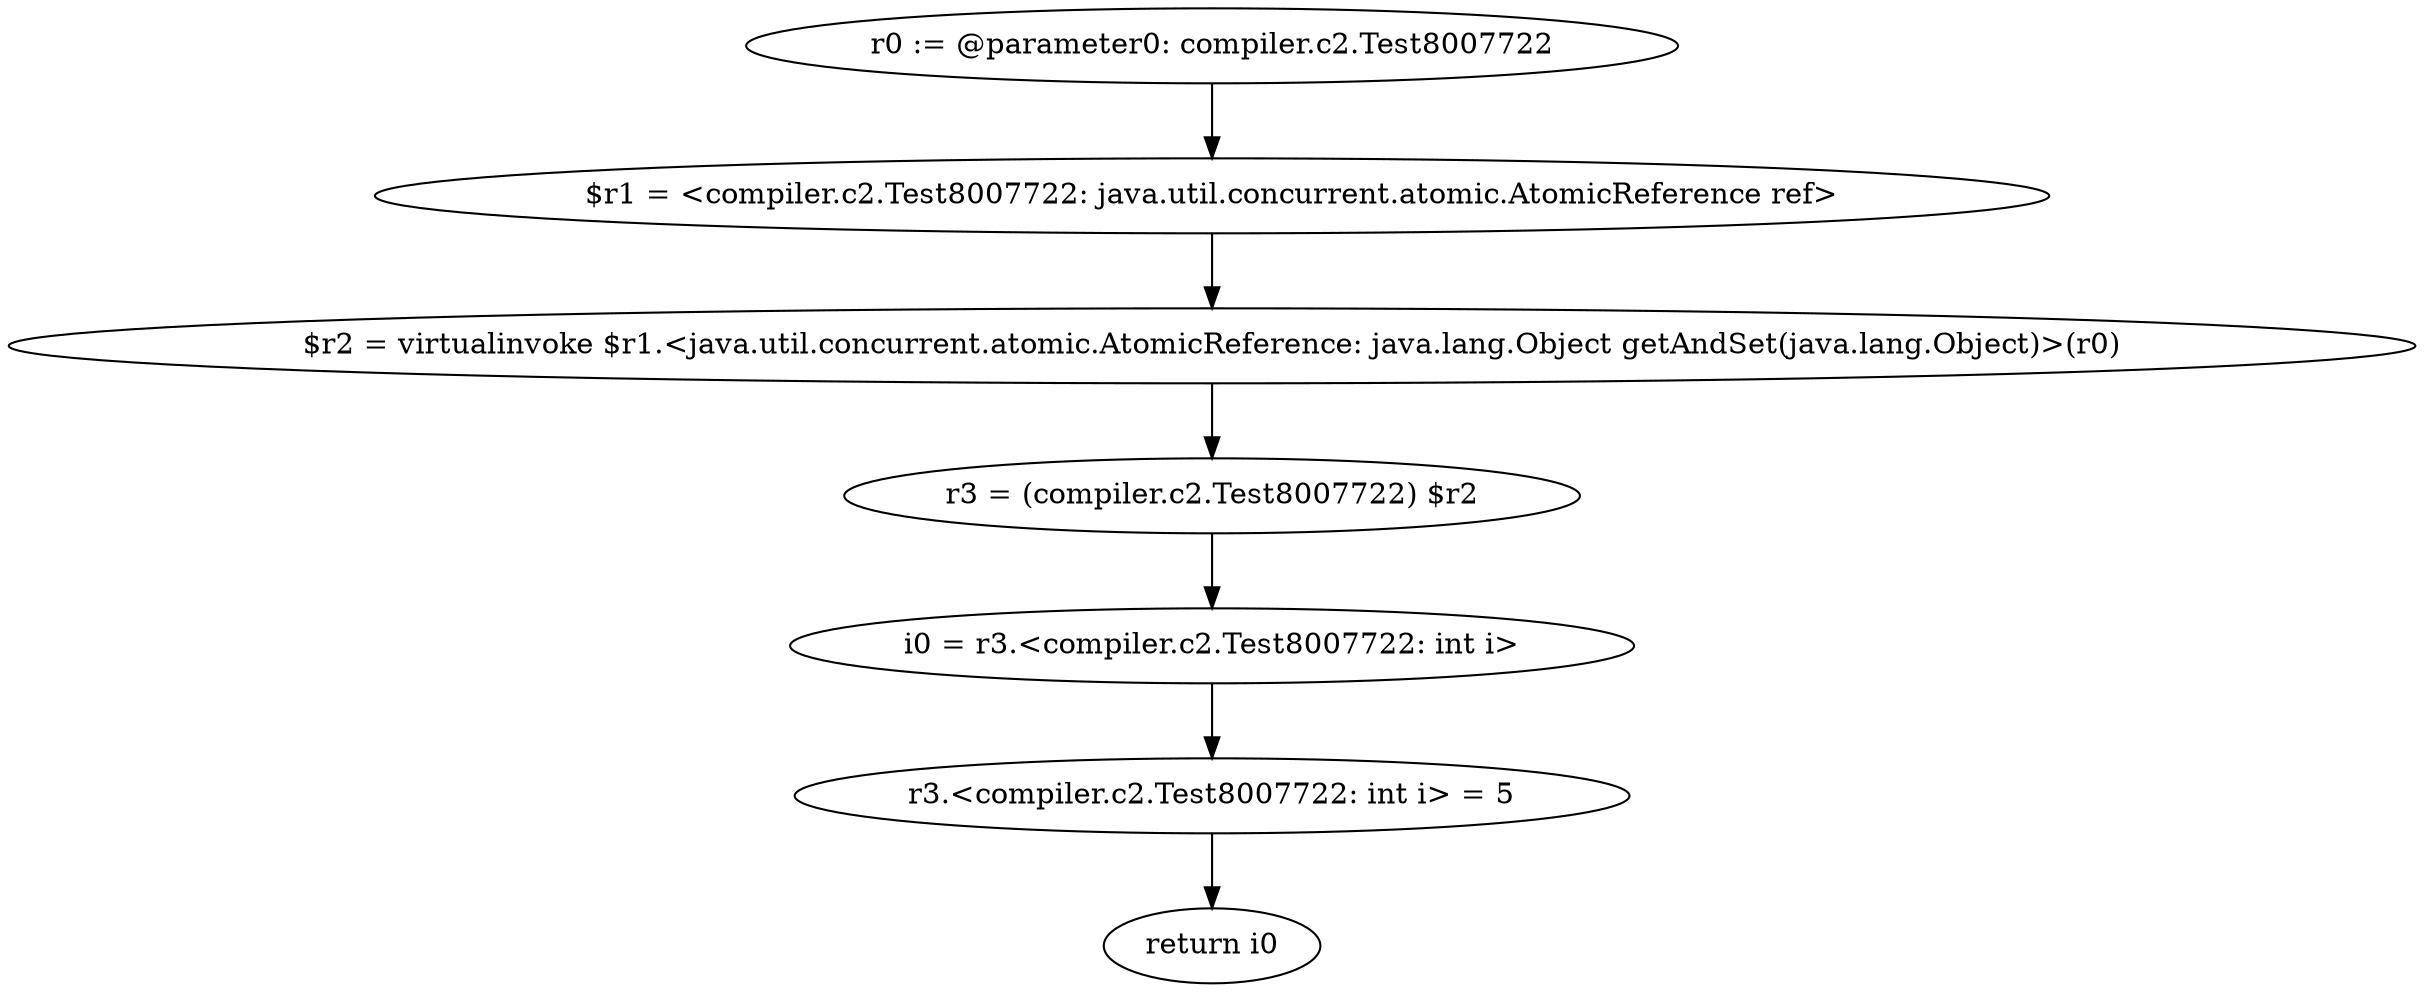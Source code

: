 digraph "unitGraph" {
    "r0 := @parameter0: compiler.c2.Test8007722"
    "$r1 = <compiler.c2.Test8007722: java.util.concurrent.atomic.AtomicReference ref>"
    "$r2 = virtualinvoke $r1.<java.util.concurrent.atomic.AtomicReference: java.lang.Object getAndSet(java.lang.Object)>(r0)"
    "r3 = (compiler.c2.Test8007722) $r2"
    "i0 = r3.<compiler.c2.Test8007722: int i>"
    "r3.<compiler.c2.Test8007722: int i> = 5"
    "return i0"
    "r0 := @parameter0: compiler.c2.Test8007722"->"$r1 = <compiler.c2.Test8007722: java.util.concurrent.atomic.AtomicReference ref>";
    "$r1 = <compiler.c2.Test8007722: java.util.concurrent.atomic.AtomicReference ref>"->"$r2 = virtualinvoke $r1.<java.util.concurrent.atomic.AtomicReference: java.lang.Object getAndSet(java.lang.Object)>(r0)";
    "$r2 = virtualinvoke $r1.<java.util.concurrent.atomic.AtomicReference: java.lang.Object getAndSet(java.lang.Object)>(r0)"->"r3 = (compiler.c2.Test8007722) $r2";
    "r3 = (compiler.c2.Test8007722) $r2"->"i0 = r3.<compiler.c2.Test8007722: int i>";
    "i0 = r3.<compiler.c2.Test8007722: int i>"->"r3.<compiler.c2.Test8007722: int i> = 5";
    "r3.<compiler.c2.Test8007722: int i> = 5"->"return i0";
}
